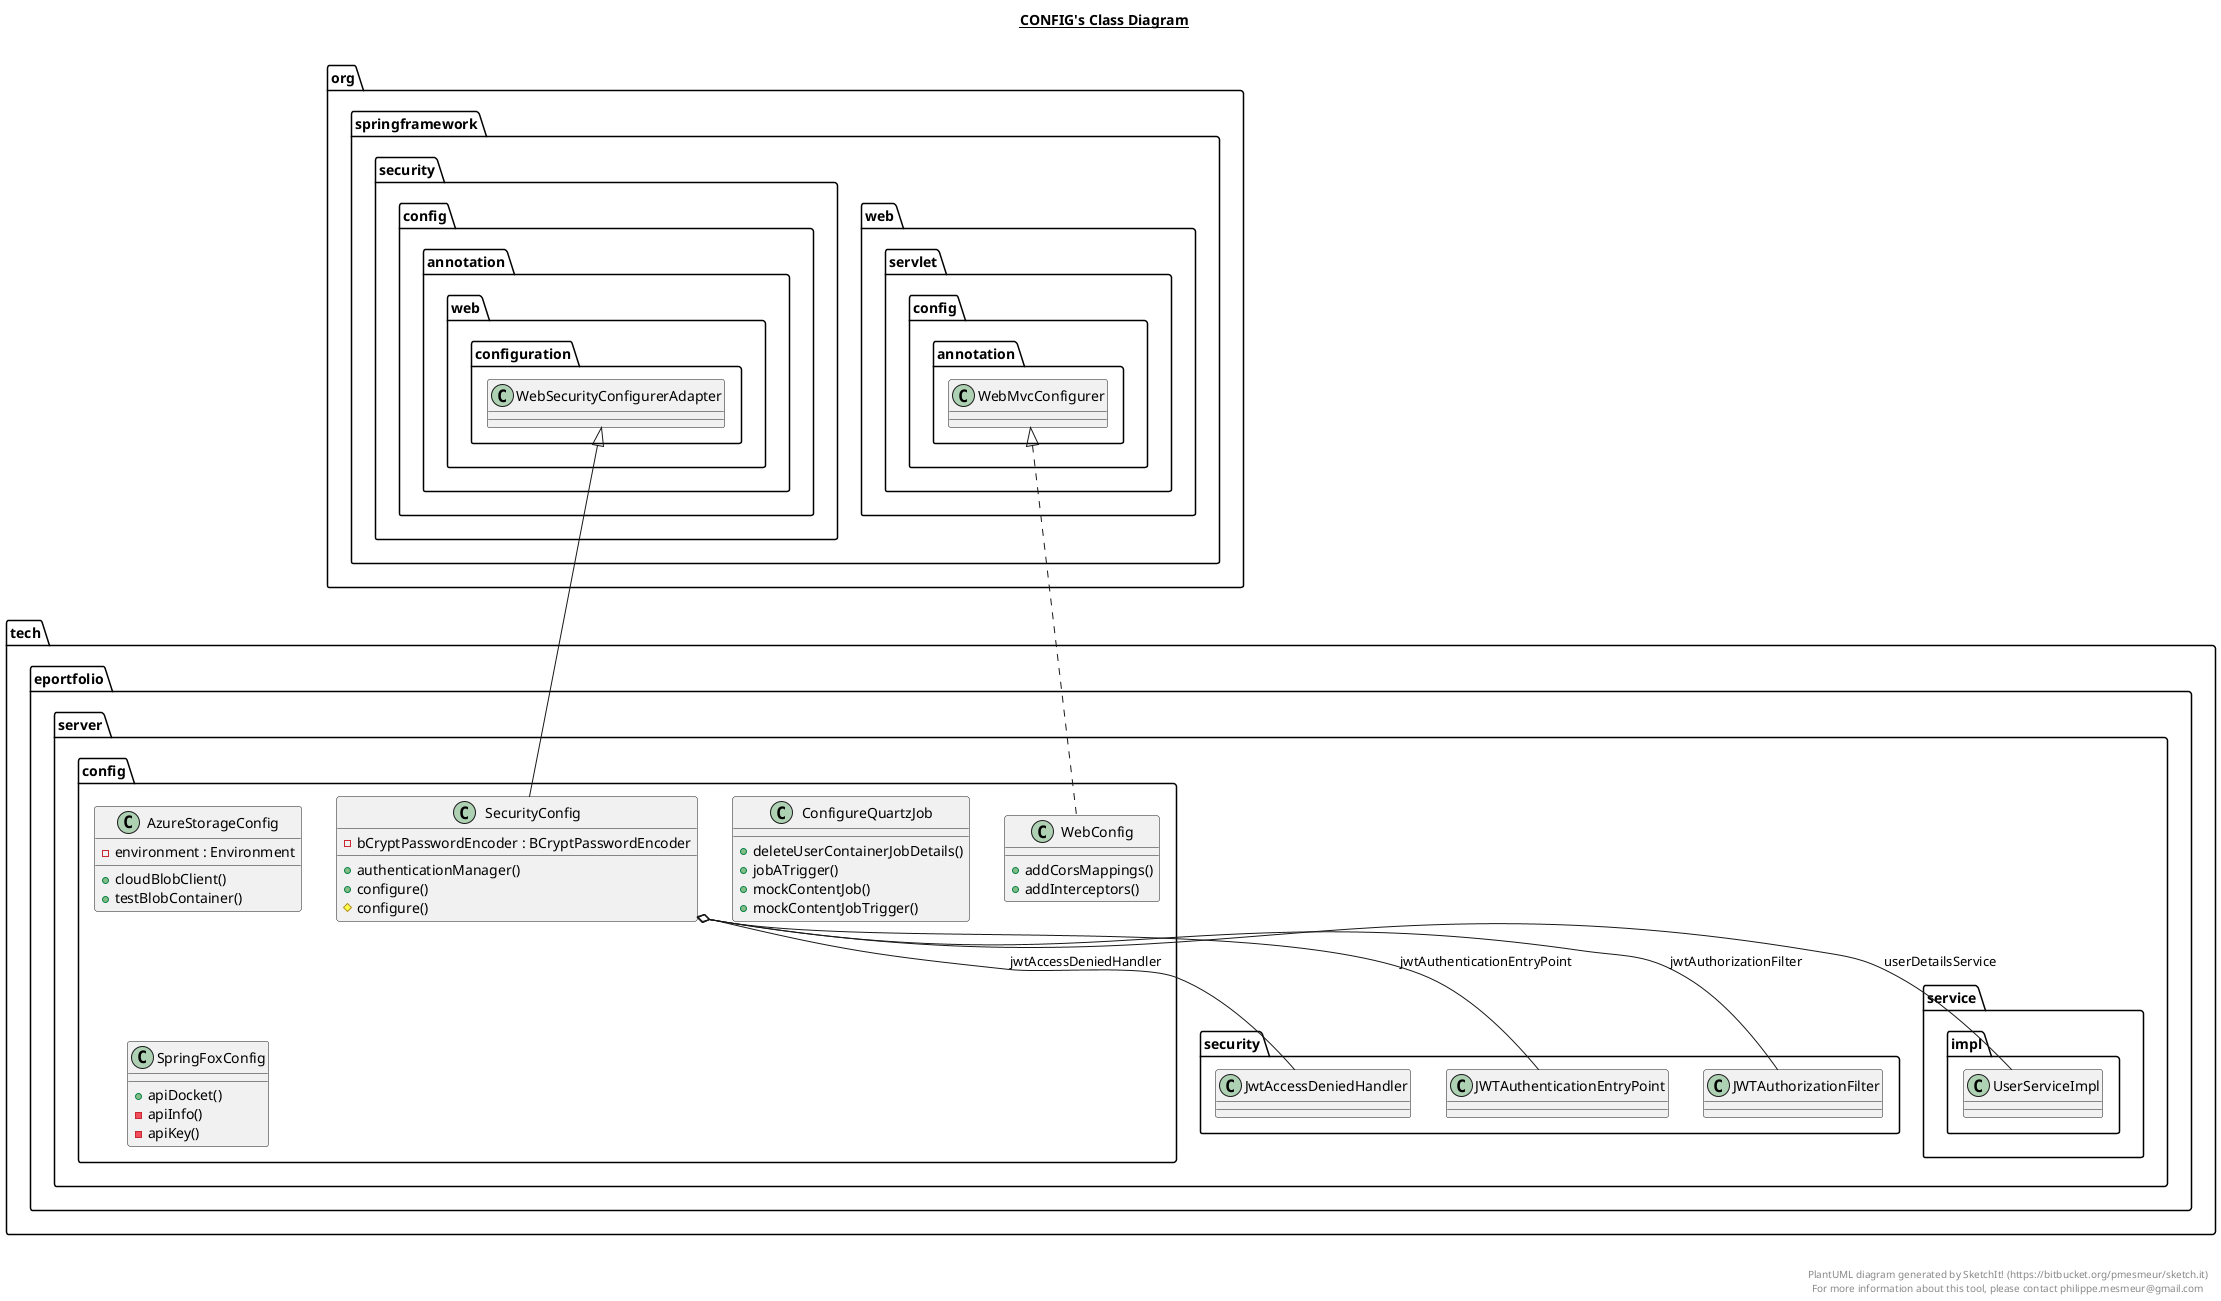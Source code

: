 @startuml

title __CONFIG's Class Diagram__\n

  namespace tech.eportfolio.server {
    namespace config {
      class tech.eportfolio.server.config.AzureStorageConfig {
          - environment : Environment
          + cloudBlobClient()
          + testBlobContainer()
      }
    }
  }
  

  namespace tech.eportfolio.server {
    namespace config {
      class tech.eportfolio.server.config.ConfigureQuartzJob {
          + deleteUserContainerJobDetails()
          + jobATrigger()
          + mockContentJob()
          + mockContentJobTrigger()
      }
    }
  }
  

  namespace tech.eportfolio.server {
    namespace config {
      class tech.eportfolio.server.config.SecurityConfig {
          - bCryptPasswordEncoder : BCryptPasswordEncoder
          + authenticationManager()
          + configure()
          # configure()
      }
    }
  }
  

  namespace tech.eportfolio.server {
    namespace config {
      class tech.eportfolio.server.config.SpringFoxConfig {
          + apiDocket()
          - apiInfo()
          - apiKey()
      }
    }
  }
  

  namespace tech.eportfolio.server {
    namespace config {
      class tech.eportfolio.server.config.WebConfig {
          + addCorsMappings()
          + addInterceptors()
      }
    }
  }
  

  tech.eportfolio.server.config.SecurityConfig -up-|> org.springframework.security.config.annotation.web.configuration.WebSecurityConfigurerAdapter
  tech.eportfolio.server.config.SecurityConfig o-- tech.eportfolio.server.security.JwtAccessDeniedHandler : jwtAccessDeniedHandler
  tech.eportfolio.server.config.SecurityConfig o-- tech.eportfolio.server.security.JWTAuthenticationEntryPoint : jwtAuthenticationEntryPoint
  tech.eportfolio.server.config.SecurityConfig o-- tech.eportfolio.server.security.JWTAuthorizationFilter : jwtAuthorizationFilter
  tech.eportfolio.server.config.SecurityConfig o-- tech.eportfolio.server.service.impl.UserServiceImpl : userDetailsService
  tech.eportfolio.server.config.WebConfig .up.|> org.springframework.web.servlet.config.annotation.WebMvcConfigurer


right footer


PlantUML diagram generated by SketchIt! (https://bitbucket.org/pmesmeur/sketch.it)
For more information about this tool, please contact philippe.mesmeur@gmail.com
endfooter

@enduml
